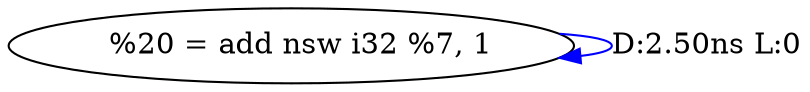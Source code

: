 digraph {
Node0x31d1ca0[label="  %20 = add nsw i32 %7, 1"];
Node0x31d1ca0 -> Node0x31d1ca0[label="D:2.50ns L:0",color=blue];
}
